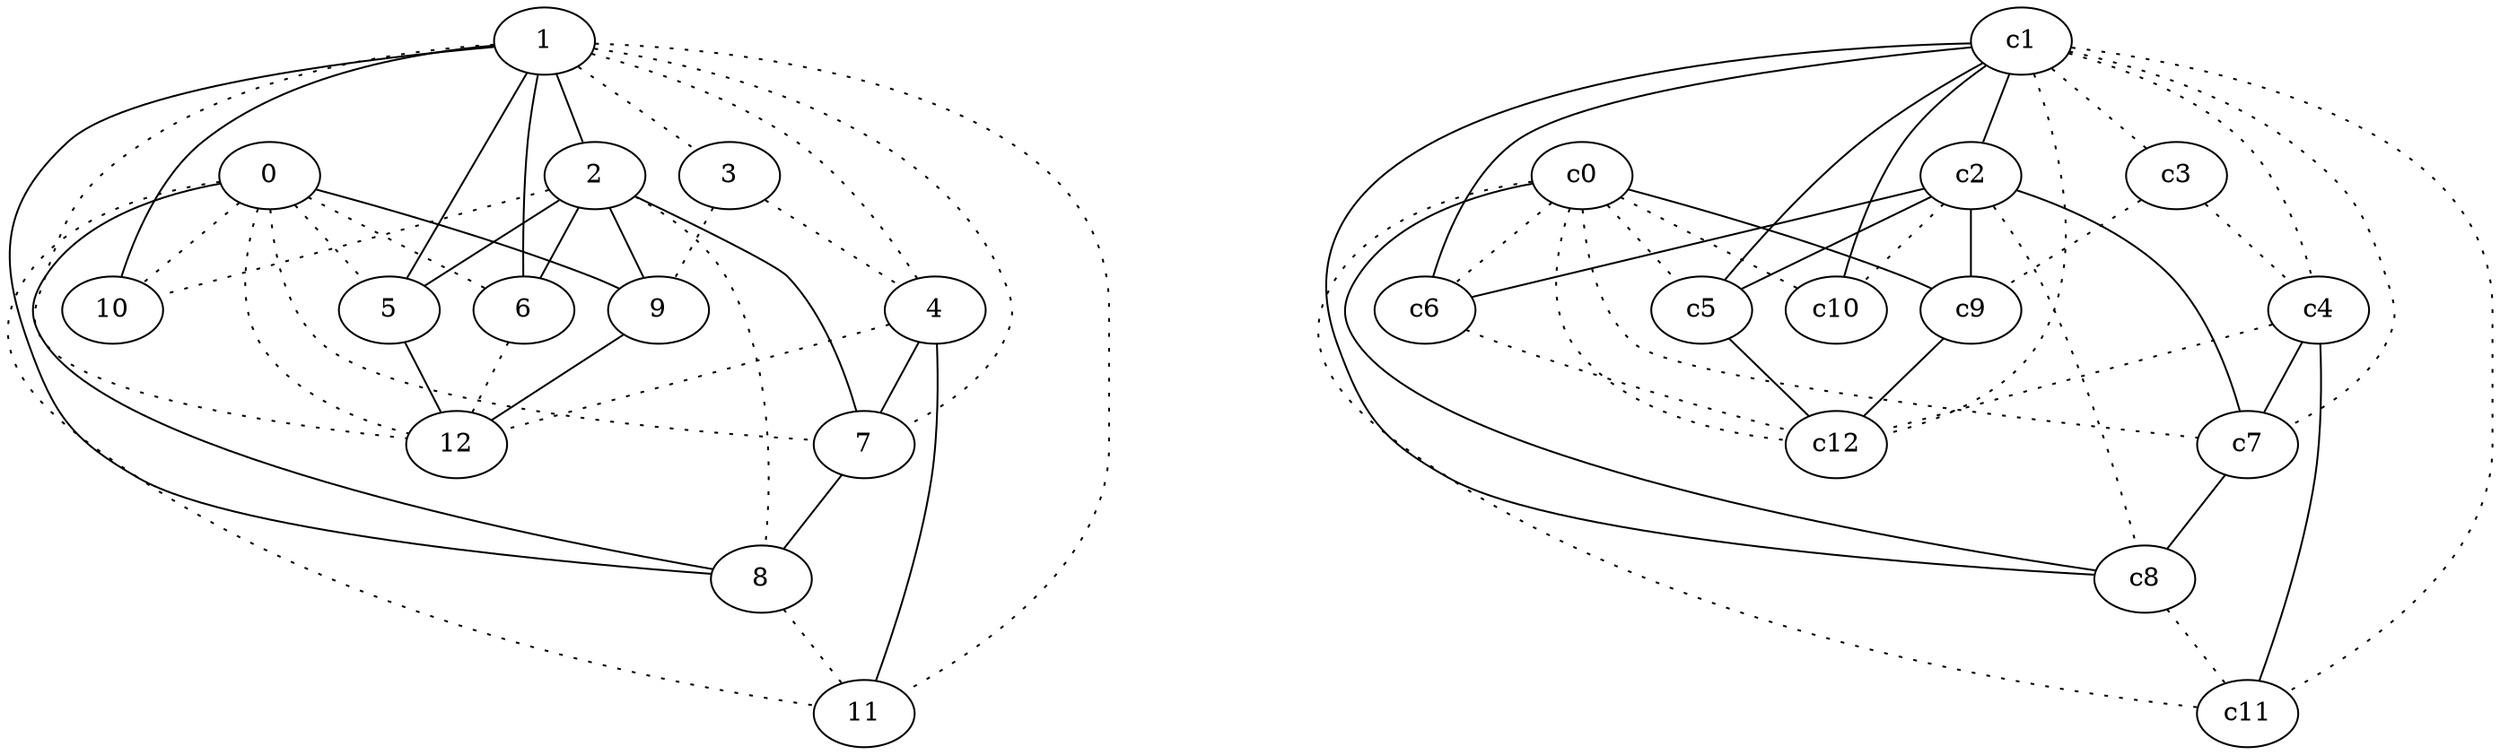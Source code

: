 graph {
a0[label=0];
a1[label=1];
a2[label=2];
a3[label=3];
a4[label=4];
a5[label=5];
a6[label=6];
a7[label=7];
a8[label=8];
a9[label=9];
a10[label=10];
a11[label=11];
a12[label=12];
a0 -- a5 [style=dotted];
a0 -- a6 [style=dotted];
a0 -- a7 [style=dotted];
a0 -- a8;
a0 -- a9;
a0 -- a10 [style=dotted];
a0 -- a11 [style=dotted];
a0 -- a12 [style=dotted];
a1 -- a2;
a1 -- a3 [style=dotted];
a1 -- a4 [style=dotted];
a1 -- a5;
a1 -- a6;
a1 -- a7 [style=dotted];
a1 -- a8;
a1 -- a10;
a1 -- a11 [style=dotted];
a1 -- a12 [style=dotted];
a2 -- a5;
a2 -- a6;
a2 -- a7;
a2 -- a8 [style=dotted];
a2 -- a9;
a2 -- a10 [style=dotted];
a3 -- a4 [style=dotted];
a3 -- a9 [style=dotted];
a4 -- a7;
a4 -- a11;
a4 -- a12 [style=dotted];
a5 -- a12;
a6 -- a12 [style=dotted];
a7 -- a8;
a8 -- a11 [style=dotted];
a9 -- a12;
c0 -- c5 [style=dotted];
c0 -- c6 [style=dotted];
c0 -- c7 [style=dotted];
c0 -- c8;
c0 -- c9;
c0 -- c10 [style=dotted];
c0 -- c11 [style=dotted];
c0 -- c12 [style=dotted];
c1 -- c2;
c1 -- c3 [style=dotted];
c1 -- c4 [style=dotted];
c1 -- c5;
c1 -- c6;
c1 -- c7 [style=dotted];
c1 -- c8;
c1 -- c10;
c1 -- c11 [style=dotted];
c1 -- c12 [style=dotted];
c2 -- c5;
c2 -- c6;
c2 -- c7;
c2 -- c8 [style=dotted];
c2 -- c9;
c2 -- c10 [style=dotted];
c3 -- c4 [style=dotted];
c3 -- c9 [style=dotted];
c4 -- c7;
c4 -- c11;
c4 -- c12 [style=dotted];
c5 -- c12;
c6 -- c12 [style=dotted];
c7 -- c8;
c8 -- c11 [style=dotted];
c9 -- c12;
}
